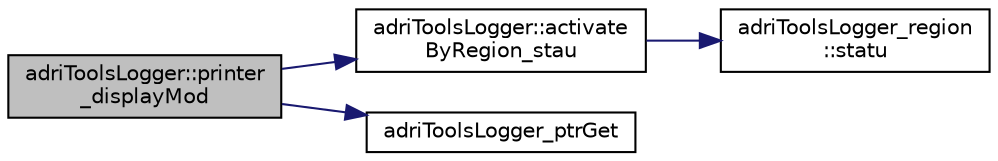 digraph "adriToolsLogger::printer_displayMod"
{
 // LATEX_PDF_SIZE
  edge [fontname="Helvetica",fontsize="10",labelfontname="Helvetica",labelfontsize="10"];
  node [fontname="Helvetica",fontsize="10",shape=record];
  rankdir="LR";
  Node1 [label="adriToolsLogger::printer\l_displayMod",height=0.2,width=0.4,color="black", fillcolor="grey75", style="filled", fontcolor="black",tooltip="fonction pour determiner si un \"printf\" ou \"littlefs\" est possible"];
  Node1 -> Node2 [color="midnightblue",fontsize="10",style="solid",fontname="Helvetica"];
  Node2 [label="adriToolsLogger::activate\lByRegion_stau",height=0.2,width=0.4,color="black", fillcolor="white", style="filled",URL="$classadri_tools_logger.html#ada10fbd813f85db561701bd26a6f1213",tooltip="obtenir si la region peut \"printf\" et \"littlefs\""];
  Node2 -> Node3 [color="midnightblue",fontsize="10",style="solid",fontname="Helvetica"];
  Node3 [label="adriToolsLogger_region\l::statu",height=0.2,width=0.4,color="black", fillcolor="white", style="filled",URL="$classadri_tools_logger__region.html#a1fe47977bb8d434289edbbfc407f44b6",tooltip="get the value of _state"];
  Node1 -> Node4 [color="midnightblue",fontsize="10",style="solid",fontname="Helvetica"];
  Node4 [label="adriToolsLogger_ptrGet",height=0.2,width=0.4,color="black", fillcolor="white", style="filled",URL="$logger_8cpp.html#a116548807732c186911fa15ac1f1f5f8",tooltip="ptr ver la dernierre instance de la classe \"adriToolsLogger\""];
}
